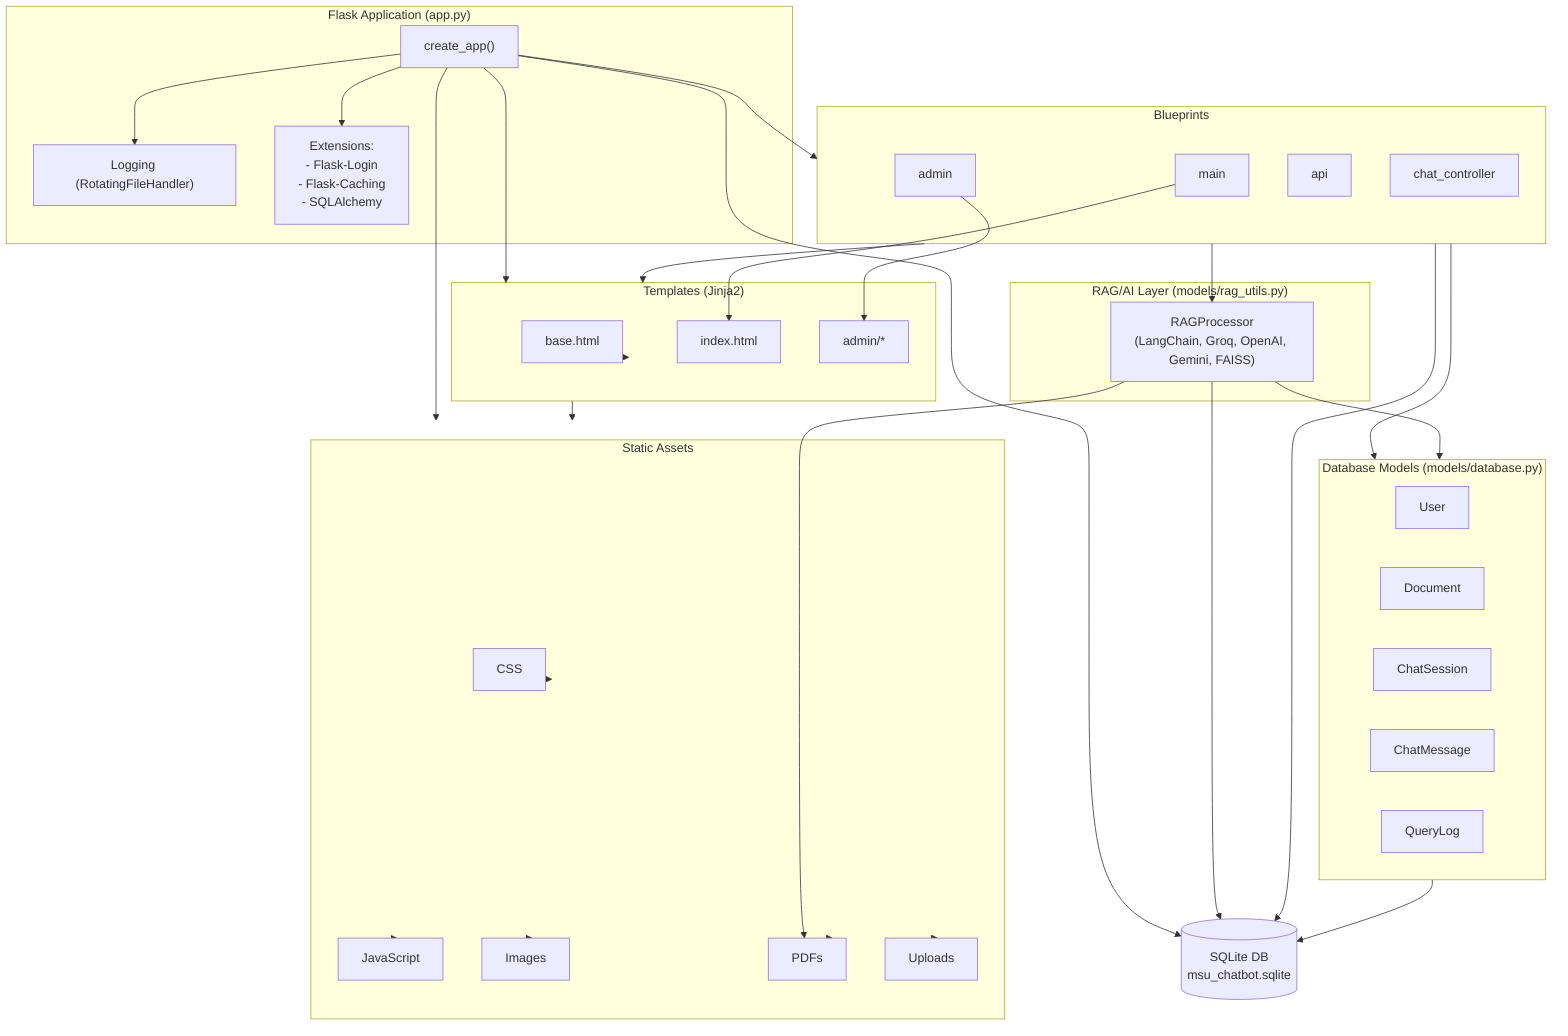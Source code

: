 flowchart TD
    subgraph Flask_App["Flask Application (app.py)"]
        direction TB
        AppFactory["create_app()"]
        Logging["Logging (RotatingFileHandler)"]
        Extensions["Extensions:\n- Flask-Login\n- Flask-Caching\n- SQLAlchemy"]
    end

    subgraph Blueprints["Blueprints"]
        MainBP["main"]
        AdminBP["admin"]
        ApiBP["api"]
        ChatBP["chat_controller"]
    end

    subgraph Models["Database Models (models/database.py)"]
        User["User"]
        Document["Document"]
        ChatSession["ChatSession"]
        ChatMessage["ChatMessage"]
        QueryLog["QueryLog"]
    end

    subgraph RAG_AI["RAG/AI Layer (models/rag_utils.py)"]
        RAGProcessor["RAGProcessor\n(LangChain, Groq, OpenAI, Gemini, FAISS)"]
    end

    subgraph Templates["Templates (Jinja2)"]
        BaseHTML["base.html"]
        IndexHTML["index.html"]
        AdminTemplates["admin/*"]
    end

    subgraph Static["Static Assets"]
        CSS["CSS"]
        JS["JavaScript"]
        Images["Images"]
        PDFs["PDFs"]
        Uploads["Uploads"]
    end

    DB[("SQLite DB\nmsu_chatbot.sqlite")]

    %% Relationships
    AppFactory --> Extensions
    AppFactory --> Logging
    AppFactory --> Blueprints
    AppFactory --> DB
    AppFactory --> Templates
    AppFactory --> Static

    Blueprints --> Models
    Blueprints --> Templates
    Blueprints --> RAGProcessor
    Blueprints --> DB

    RAGProcessor --> DB
    RAGProcessor --> PDFs
    RAGProcessor --> Models

    Templates --> Static
    AdminBP --> AdminTemplates
    MainBP --> IndexHTML
    Templates --> BaseHTML

    Models --> DB
    Static --> PDFs
    Static --> Uploads
    Static --> CSS
    Static --> JS
    Static --> Images